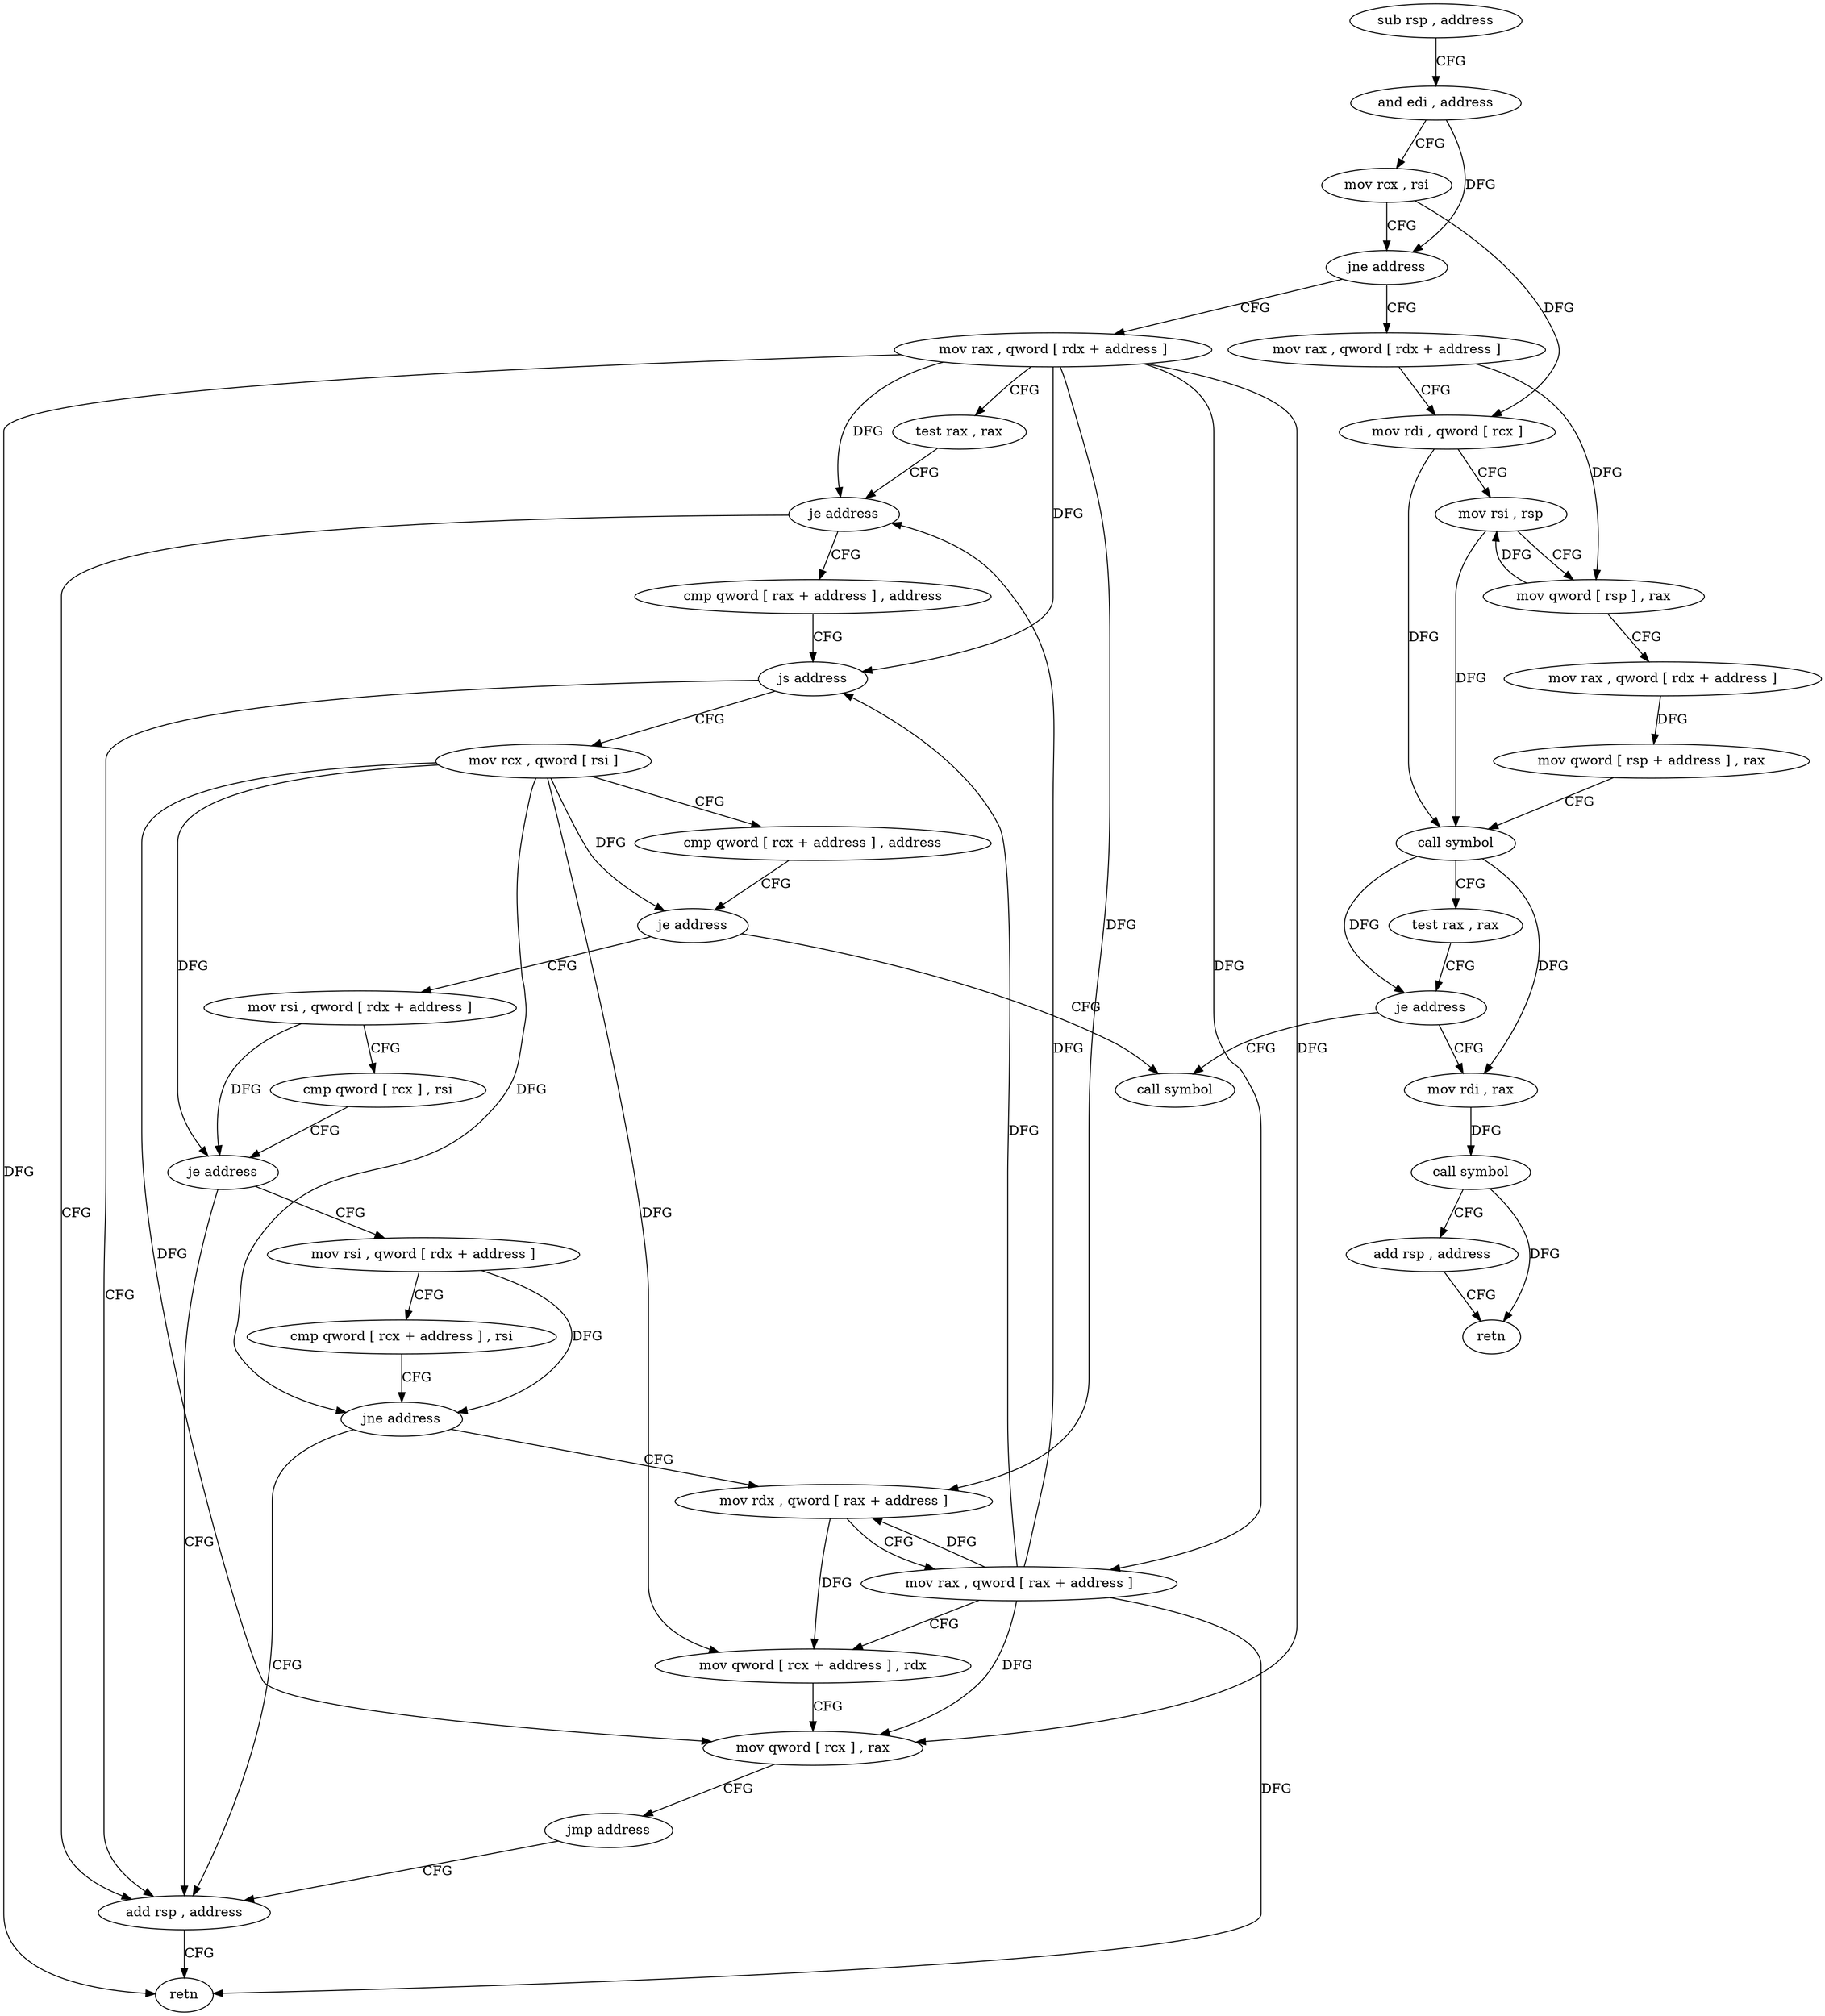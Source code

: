 digraph "func" {
"4272864" [label = "sub rsp , address" ]
"4272868" [label = "and edi , address" ]
"4272874" [label = "mov rcx , rsi" ]
"4272877" [label = "jne address" ]
"4272928" [label = "mov rax , qword [ rdx + address ]" ]
"4272879" [label = "mov rax , qword [ rdx + address ]" ]
"4272932" [label = "mov rdi , qword [ rcx ]" ]
"4272935" [label = "mov rsi , rsp" ]
"4272938" [label = "mov qword [ rsp ] , rax" ]
"4272942" [label = "mov rax , qword [ rdx + address ]" ]
"4272946" [label = "mov qword [ rsp + address ] , rax" ]
"4272951" [label = "call symbol" ]
"4272956" [label = "test rax , rax" ]
"4272959" [label = "je address" ]
"4273003" [label = "call symbol" ]
"4272961" [label = "mov rdi , rax" ]
"4272883" [label = "test rax , rax" ]
"4272886" [label = "je address" ]
"4272914" [label = "add rsp , address" ]
"4272888" [label = "cmp qword [ rax + address ] , address" ]
"4272964" [label = "call symbol" ]
"4272969" [label = "add rsp , address" ]
"4272973" [label = "retn" ]
"4272918" [label = "retn" ]
"4272893" [label = "js address" ]
"4272895" [label = "mov rcx , qword [ rsi ]" ]
"4272898" [label = "cmp qword [ rcx + address ] , address" ]
"4272903" [label = "je address" ]
"4272905" [label = "mov rsi , qword [ rdx + address ]" ]
"4272909" [label = "cmp qword [ rcx ] , rsi" ]
"4272912" [label = "je address" ]
"4272976" [label = "mov rsi , qword [ rdx + address ]" ]
"4272980" [label = "cmp qword [ rcx + address ] , rsi" ]
"4272984" [label = "jne address" ]
"4272986" [label = "mov rdx , qword [ rax + address ]" ]
"4272990" [label = "mov rax , qword [ rax + address ]" ]
"4272994" [label = "mov qword [ rcx + address ] , rdx" ]
"4272998" [label = "mov qword [ rcx ] , rax" ]
"4273001" [label = "jmp address" ]
"4272864" -> "4272868" [ label = "CFG" ]
"4272868" -> "4272874" [ label = "CFG" ]
"4272868" -> "4272877" [ label = "DFG" ]
"4272874" -> "4272877" [ label = "CFG" ]
"4272874" -> "4272932" [ label = "DFG" ]
"4272877" -> "4272928" [ label = "CFG" ]
"4272877" -> "4272879" [ label = "CFG" ]
"4272928" -> "4272932" [ label = "CFG" ]
"4272928" -> "4272938" [ label = "DFG" ]
"4272879" -> "4272883" [ label = "CFG" ]
"4272879" -> "4272886" [ label = "DFG" ]
"4272879" -> "4272918" [ label = "DFG" ]
"4272879" -> "4272893" [ label = "DFG" ]
"4272879" -> "4272986" [ label = "DFG" ]
"4272879" -> "4272990" [ label = "DFG" ]
"4272879" -> "4272998" [ label = "DFG" ]
"4272932" -> "4272935" [ label = "CFG" ]
"4272932" -> "4272951" [ label = "DFG" ]
"4272935" -> "4272938" [ label = "CFG" ]
"4272935" -> "4272951" [ label = "DFG" ]
"4272938" -> "4272942" [ label = "CFG" ]
"4272938" -> "4272935" [ label = "DFG" ]
"4272942" -> "4272946" [ label = "DFG" ]
"4272946" -> "4272951" [ label = "CFG" ]
"4272951" -> "4272956" [ label = "CFG" ]
"4272951" -> "4272959" [ label = "DFG" ]
"4272951" -> "4272961" [ label = "DFG" ]
"4272956" -> "4272959" [ label = "CFG" ]
"4272959" -> "4273003" [ label = "CFG" ]
"4272959" -> "4272961" [ label = "CFG" ]
"4272961" -> "4272964" [ label = "DFG" ]
"4272883" -> "4272886" [ label = "CFG" ]
"4272886" -> "4272914" [ label = "CFG" ]
"4272886" -> "4272888" [ label = "CFG" ]
"4272914" -> "4272918" [ label = "CFG" ]
"4272888" -> "4272893" [ label = "CFG" ]
"4272964" -> "4272969" [ label = "CFG" ]
"4272964" -> "4272973" [ label = "DFG" ]
"4272969" -> "4272973" [ label = "CFG" ]
"4272893" -> "4272914" [ label = "CFG" ]
"4272893" -> "4272895" [ label = "CFG" ]
"4272895" -> "4272898" [ label = "CFG" ]
"4272895" -> "4272903" [ label = "DFG" ]
"4272895" -> "4272912" [ label = "DFG" ]
"4272895" -> "4272984" [ label = "DFG" ]
"4272895" -> "4272994" [ label = "DFG" ]
"4272895" -> "4272998" [ label = "DFG" ]
"4272898" -> "4272903" [ label = "CFG" ]
"4272903" -> "4273003" [ label = "CFG" ]
"4272903" -> "4272905" [ label = "CFG" ]
"4272905" -> "4272909" [ label = "CFG" ]
"4272905" -> "4272912" [ label = "DFG" ]
"4272909" -> "4272912" [ label = "CFG" ]
"4272912" -> "4272976" [ label = "CFG" ]
"4272912" -> "4272914" [ label = "CFG" ]
"4272976" -> "4272980" [ label = "CFG" ]
"4272976" -> "4272984" [ label = "DFG" ]
"4272980" -> "4272984" [ label = "CFG" ]
"4272984" -> "4272914" [ label = "CFG" ]
"4272984" -> "4272986" [ label = "CFG" ]
"4272986" -> "4272990" [ label = "CFG" ]
"4272986" -> "4272994" [ label = "DFG" ]
"4272990" -> "4272994" [ label = "CFG" ]
"4272990" -> "4272886" [ label = "DFG" ]
"4272990" -> "4272893" [ label = "DFG" ]
"4272990" -> "4272986" [ label = "DFG" ]
"4272990" -> "4272918" [ label = "DFG" ]
"4272990" -> "4272998" [ label = "DFG" ]
"4272994" -> "4272998" [ label = "CFG" ]
"4272998" -> "4273001" [ label = "CFG" ]
"4273001" -> "4272914" [ label = "CFG" ]
}
